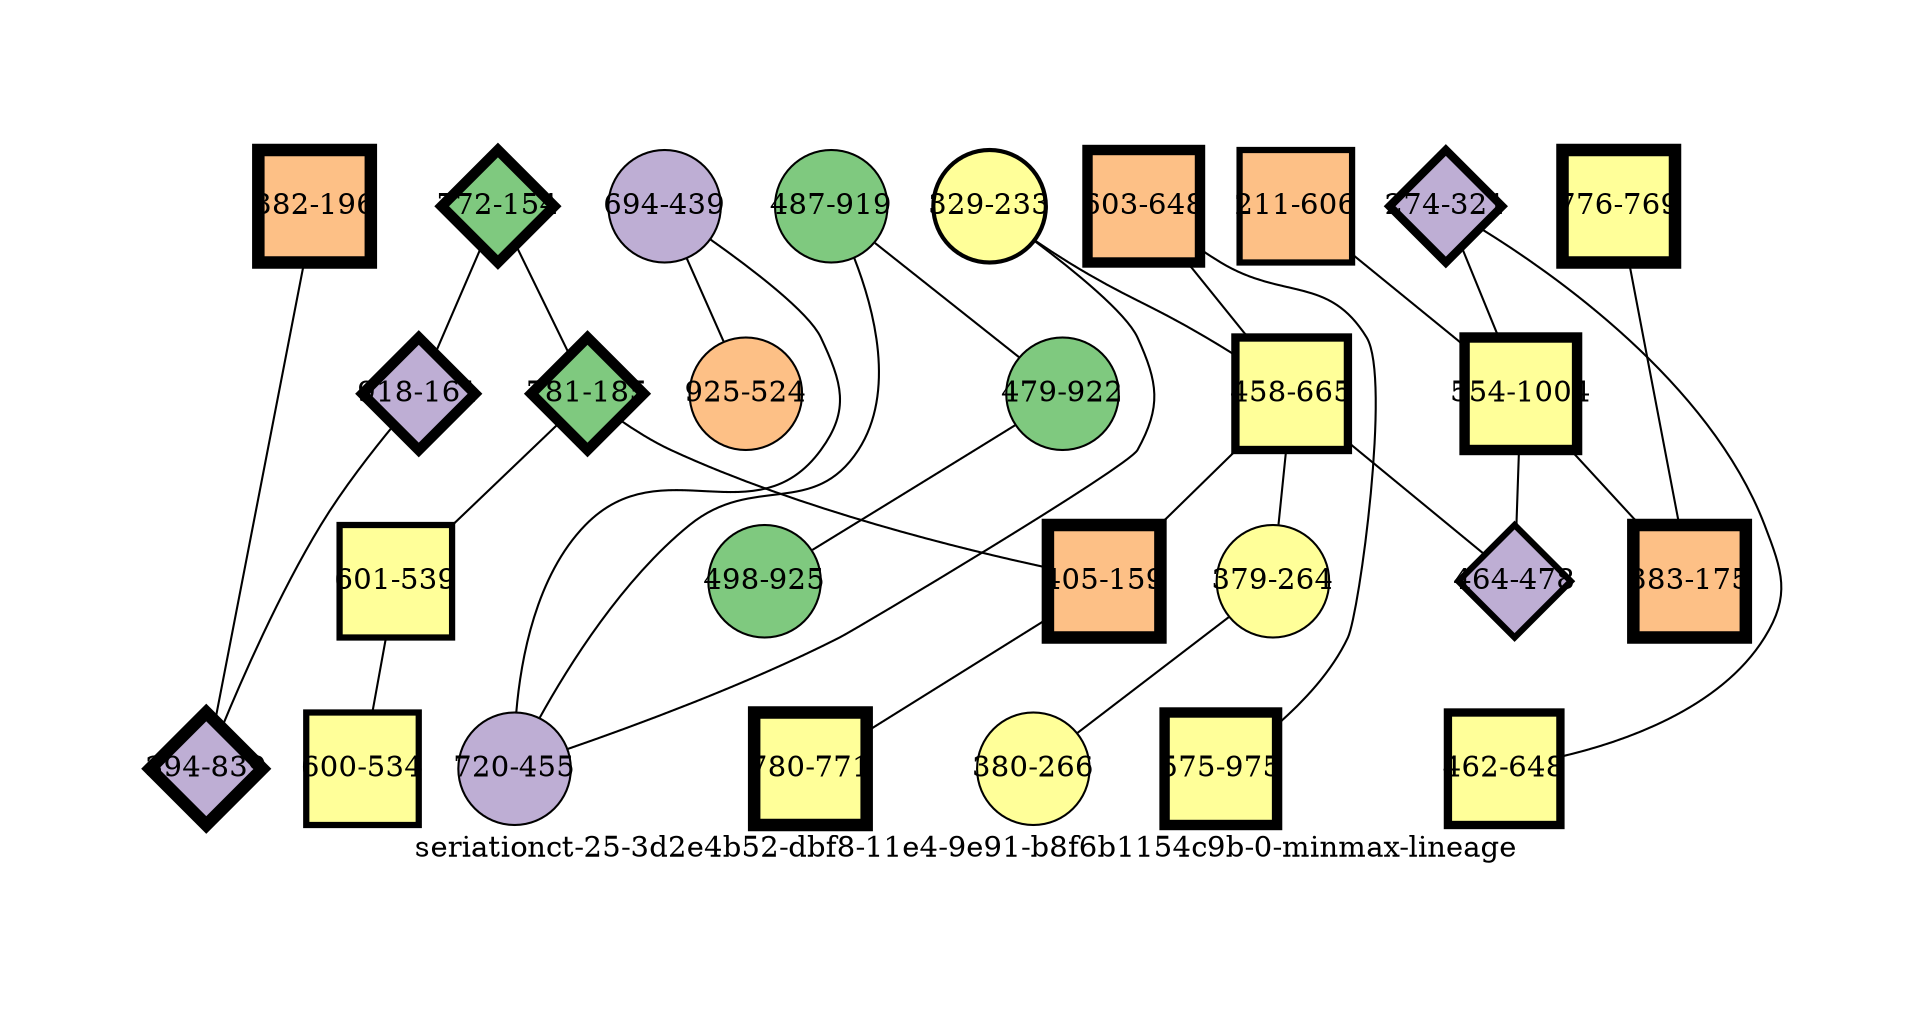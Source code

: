 strict graph "seriationct-25-3d2e4b52-dbf8-11e4-9e91-b8f6b1154c9b-0-minmax-lineage" {
labelloc=b;
ratio=auto;
pad="1.0";
label="seriationct-25-3d2e4b52-dbf8-11e4-9e91-b8f6b1154c9b-0-minmax-lineage";
node [width="0.75", style=filled, fixedsize=true, height="0.75", shape=circle, label=""];
0 [xCoordinate="439.0", appears_in_slice=1, yCoordinate="694.0", colorscheme=accent6, lineage_id=0, short_label="694-439", label="694-439", shape=circle, cluster_id=1, fillcolor=2, size="500.0", id=0, penwidth="1.0"];
1 [xCoordinate="321.0", appears_in_slice=4, yCoordinate="274.0", colorscheme=accent6, lineage_id=2, short_label="274-321", label="274-321", shape=diamond, cluster_id=1, fillcolor=2, size="500.0", id=15, penwidth="4.0"];
2 [xCoordinate="769.0", appears_in_slice=6, yCoordinate="776.0", colorscheme=accent6, lineage_id=1, short_label="776-769", label="776-769", shape=square, cluster_id=3, fillcolor=4, size="500.0", id=14, penwidth="6.0"];
3 [xCoordinate="233.0", appears_in_slice=2, yCoordinate="329.0", colorscheme=accent6, lineage_id=0, short_label="329-233", label="329-233", shape=circle, cluster_id=3, fillcolor=4, size="500.0", id=2, penwidth="2.0"];
4 [xCoordinate="196.0", appears_in_slice=6, yCoordinate="382.0", colorscheme=accent6, lineage_id=1, short_label="382-196", label="382-196", shape=square, cluster_id=2, fillcolor=3, size="500.0", id=3, penwidth="6.0"];
5 [xCoordinate="919.0", appears_in_slice=1, yCoordinate="487.0", colorscheme=accent6, lineage_id=0, short_label="487-919", label="487-919", shape=circle, cluster_id=0, fillcolor=1, size="500.0", id=4, penwidth="1.0"];
6 [xCoordinate="922.0", appears_in_slice=1, yCoordinate="479.0", colorscheme=accent6, lineage_id=0, short_label="479-922", label="479-922", shape=circle, cluster_id=0, fillcolor=1, size="500.0", id=5, penwidth="1.0"];
7 [xCoordinate="648.0", appears_in_slice=4, yCoordinate="462.0", colorscheme=accent6, lineage_id=1, short_label="462-648", label="462-648", shape=square, cluster_id=3, fillcolor=4, size="500.0", id=6, penwidth="4.0"];
8 [xCoordinate="648.0", appears_in_slice=5, yCoordinate="603.0", colorscheme=accent6, lineage_id=1, short_label="603-648", label="603-648", shape=square, cluster_id=2, fillcolor=3, size="500.0", id=7, penwidth="5.0"];
9 [xCoordinate="154.0", appears_in_slice=5, yCoordinate="772.0", colorscheme=accent6, lineage_id=2, short_label="772-154", label="772-154", shape=diamond, cluster_id=0, fillcolor=1, size="500.0", id=19, penwidth="5.0"];
10 [xCoordinate="925.0", appears_in_slice=1, yCoordinate="498.0", colorscheme=accent6, lineage_id=0, short_label="498-925", label="498-925", shape=circle, cluster_id=0, fillcolor=1, size="500.0", id=9, penwidth="1.0"];
11 [xCoordinate="665.0", appears_in_slice=4, yCoordinate="458.0", colorscheme=accent6, lineage_id=1, short_label="458-665", label="458-665", shape=square, cluster_id=3, fillcolor=4, size="500.0", id=10, penwidth="4.0"];
12 [xCoordinate="264.0", appears_in_slice=1, yCoordinate="379.0", colorscheme=accent6, lineage_id=0, short_label="379-264", label="379-264", shape=circle, cluster_id=3, fillcolor=4, size="500.0", id=11, penwidth="1.0"];
13 [xCoordinate="185.0", appears_in_slice=5, yCoordinate="781.0", colorscheme=accent6, lineage_id=2, short_label="781-185", label="781-185", shape=diamond, cluster_id=0, fillcolor=1, size="500.0", id=12, penwidth="5.0"];
14 [xCoordinate="159.0", appears_in_slice=6, yCoordinate="405.0", colorscheme=accent6, lineage_id=1, short_label="405-159", label="405-159", shape=square, cluster_id=2, fillcolor=3, size="500.0", id=13, penwidth="6.0"];
15 [xCoordinate="161.0", appears_in_slice=5, yCoordinate="918.0", colorscheme=accent6, lineage_id=2, short_label="918-161", label="918-161", shape=diamond, cluster_id=1, fillcolor=2, size="500.0", id=1, penwidth="5.0"];
16 [xCoordinate="539.0", appears_in_slice=3, yCoordinate="601.0", colorscheme=accent6, lineage_id=1, short_label="601-539", label="601-539", shape=square, cluster_id=3, fillcolor=4, size="500.0", id=8, penwidth="3.0"];
17 [xCoordinate="534.0", appears_in_slice=3, yCoordinate="600.0", colorscheme=accent6, lineage_id=1, short_label="600-534", label="600-534", shape=square, cluster_id=3, fillcolor=4, size="500.0", id=16, penwidth="3.0"];
18 [xCoordinate="455.0", appears_in_slice=1, yCoordinate="720.0", colorscheme=accent6, lineage_id=0, short_label="720-455", label="720-455", shape=circle, cluster_id=1, fillcolor=2, size="500.0", id=17, penwidth="1.0"];
19 [xCoordinate="975.0", appears_in_slice=5, yCoordinate="575.0", colorscheme=accent6, lineage_id=1, short_label="575-975", label="575-975", shape=square, cluster_id=3, fillcolor=4, size="500.0", id=18, penwidth="5.0"];
20 [xCoordinate="606.0", appears_in_slice=3, yCoordinate="211.0", colorscheme=accent6, lineage_id=1, short_label="211-606", label="211-606", shape=square, cluster_id=2, fillcolor=3, size="500.0", id=20, penwidth="3.0"];
21 [xCoordinate="524.0", appears_in_slice=1, yCoordinate="925.0", colorscheme=accent6, lineage_id=0, short_label="925-524", label="925-524", shape=circle, cluster_id=2, fillcolor=3, size="500.0", id=21, penwidth="1.0"];
22 [xCoordinate="1004.0", appears_in_slice=5, yCoordinate="554.0", colorscheme=accent6, lineage_id=1, short_label="554-1004", label="554-1004", shape=square, cluster_id=3, fillcolor=4, size="500.0", id=22, penwidth="5.0"];
23 [xCoordinate="478.0", appears_in_slice=3, yCoordinate="464.0", colorscheme=accent6, lineage_id=2, short_label="464-478", label="464-478", shape=diamond, cluster_id=1, fillcolor=2, size="500.0", id=23, penwidth="3.0"];
24 [xCoordinate="266.0", appears_in_slice=1, yCoordinate="380.0", colorscheme=accent6, lineage_id=0, short_label="380-266", label="380-266", shape=circle, cluster_id=3, fillcolor=4, size="500.0", id=24, penwidth="1.0"];
25 [xCoordinate="839.0", appears_in_slice=6, yCoordinate="394.0", colorscheme=accent6, lineage_id=2, short_label="394-839", label="394-839", shape=diamond, cluster_id=1, fillcolor=2, size="500.0", id=25, penwidth="6.0"];
26 [xCoordinate="175.0", appears_in_slice=6, yCoordinate="383.0", colorscheme=accent6, lineage_id=1, short_label="383-175", label="383-175", shape=square, cluster_id=2, fillcolor=3, size="500.0", id=26, penwidth="6.0"];
27 [xCoordinate="771.0", appears_in_slice=6, yCoordinate="780.0", colorscheme=accent6, lineage_id=1, short_label="780-771", label="780-771", shape=square, cluster_id=3, fillcolor=4, size="500.0", id=27, penwidth="6.0"];
0 -- 18  [inverseweight="13.7724847198", weight="0.0726085394427"];
0 -- 21  [inverseweight="8.32178331623", weight="0.120166551086"];
1 -- 22  [inverseweight="3.85850254953", weight="0.259167899247"];
1 -- 7  [inverseweight="17.2928615967", weight="0.0578273291792"];
2 -- 26  [inverseweight="19.826289643", weight="0.0504380808517"];
3 -- 18  [inverseweight="2.50451218657", weight="0.399279350831"];
3 -- 11  [inverseweight="1.48162619607", weight="0.674934070854"];
4 -- 25  [inverseweight="19.4037631427", weight="0.0515363949069"];
5 -- 18  [inverseweight="1.50230781511", weight="0.665642546717"];
5 -- 6  [inverseweight="24.7536885744", weight="0.0403980197534"];
6 -- 10  [inverseweight="30.6569669742", weight="0.0326190128606"];
8 -- 19  [inverseweight="13.7205324987", weight="0.0728834686332"];
8 -- 11  [inverseweight="1.43262359003", weight="0.698020057018"];
9 -- 13  [inverseweight="2.2397441749", weight="0.446479562802"];
9 -- 15  [inverseweight="11.2651477265", weight="0.0887693640847"];
11 -- 12  [inverseweight="1.08610993231", weight="0.920717111821"];
11 -- 14  [inverseweight="2.59790215774", weight="0.384925966908"];
11 -- 23  [inverseweight="4.23911520925", weight="0.235898283165"];
12 -- 24  [inverseweight="25.0", weight="0.04"];
13 -- 16  [inverseweight="3.37853262462", weight="0.295986486178"];
13 -- 14  [inverseweight="2.40774497776", weight="0.415326377684"];
14 -- 27  [inverseweight="30.8901031608", weight="0.0323728281125"];
15 -- 25  [inverseweight="1.55757949325", weight="0.642021806483"];
16 -- 17  [inverseweight="11.3812863401", weight="0.087863530546"];
20 -- 22  [inverseweight="2.80712882898", weight="0.356235876913"];
22 -- 26  [inverseweight="3.27870614735", weight="0.304998360651"];
22 -- 23  [inverseweight="3.9088752485", weight="0.255828067264"];
}
